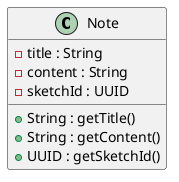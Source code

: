 @startuml

class Note {
    - title : String
    - content : String
    - sketchId : UUID
    + String : getTitle()
    + String : getContent()
    + UUID : getSketchId()
}
@enduml